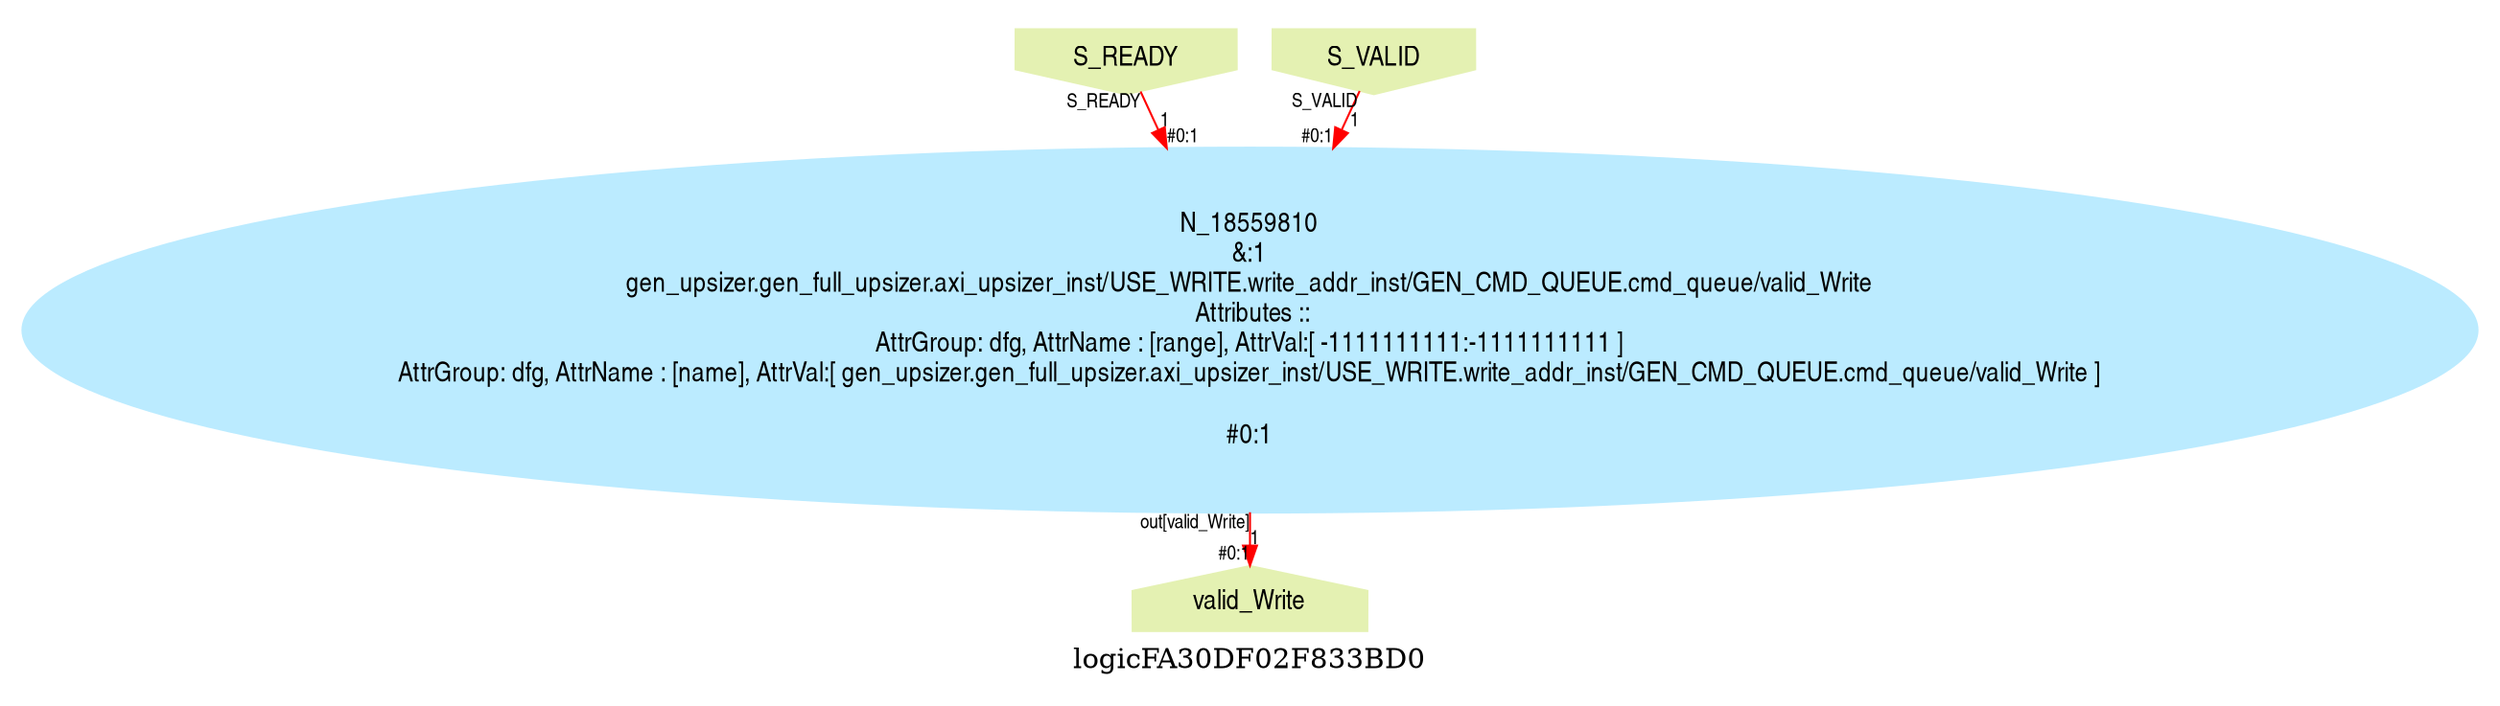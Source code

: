 digraph logicFA30DF02F833BD0 {
graph [label="logicFA30DF02F833BD0", margin="0.1,0.1", size="100,100", ranksep=0.1, splines=true];
node [style=filled, color="#ffee80", fontname=helveticanarrow];
edge [color="#ff0000", fontsize=10, fontname=helveticanarrow];
{ rank = source;logicFA30DF02F833BD0_S_READY [label="S_READY", shape=invhouse, color="#e4f1b2"];
logicFA30DF02F833BD0_S_VALID [label="S_VALID", shape=invhouse, color="#e4f1b2"];
}
{ rank = sink;logicFA30DF02F833BD0_valid_Write [label="valid_Write", shape=house, color="#e4f1b2"];
}
N_18559810 [label="N_18559810\n&:1\ngen_upsizer.gen_full_upsizer.axi_upsizer_inst/USE_WRITE.write_addr_inst/GEN_CMD_QUEUE.cmd_queue/valid_Write\n Attributes ::\nAttrGroup: dfg, AttrName : [range], AttrVal:[ -1111111111:-1111111111 ]\nAttrGroup: dfg, AttrName : [name], AttrVal:[ gen_upsizer.gen_full_upsizer.axi_upsizer_inst/USE_WRITE.write_addr_inst/GEN_CMD_QUEUE.cmd_queue/valid_Write ]\n\n#0:1\n", color="#bbebff"];
logicFA30DF02F833BD0_S_READY -> N_18559810 [label="1", taillabel=<S_READY>, headlabel=<B>, headlabel=<#0:1>];
logicFA30DF02F833BD0_S_VALID -> N_18559810 [label="1", taillabel=<S_VALID>, headlabel=<A>, headlabel=<#0:1>];
N_18559810 -> logicFA30DF02F833BD0_valid_Write [label="1", taillabel=<out[valid_Write]>, headlabel=<valid_Write>, headlabel=<#0:1>];
}
